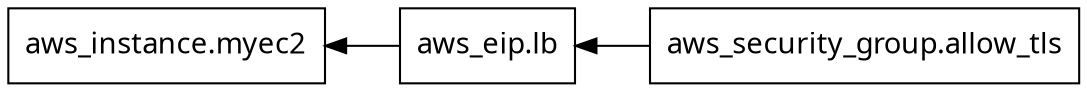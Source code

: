 digraph G {
  rankdir = "RL";
  node [shape = rect, fontname = "sans-serif"];
  "aws_eip.lb" [label="aws_eip.lb"];
  "aws_instance.myec2" [label="aws_instance.myec2"];
  "aws_security_group.allow_tls" [label="aws_security_group.allow_tls"];
  "aws_eip.lb" -> "aws_instance.myec2";
  "aws_security_group.allow_tls" -> "aws_eip.lb";
}
